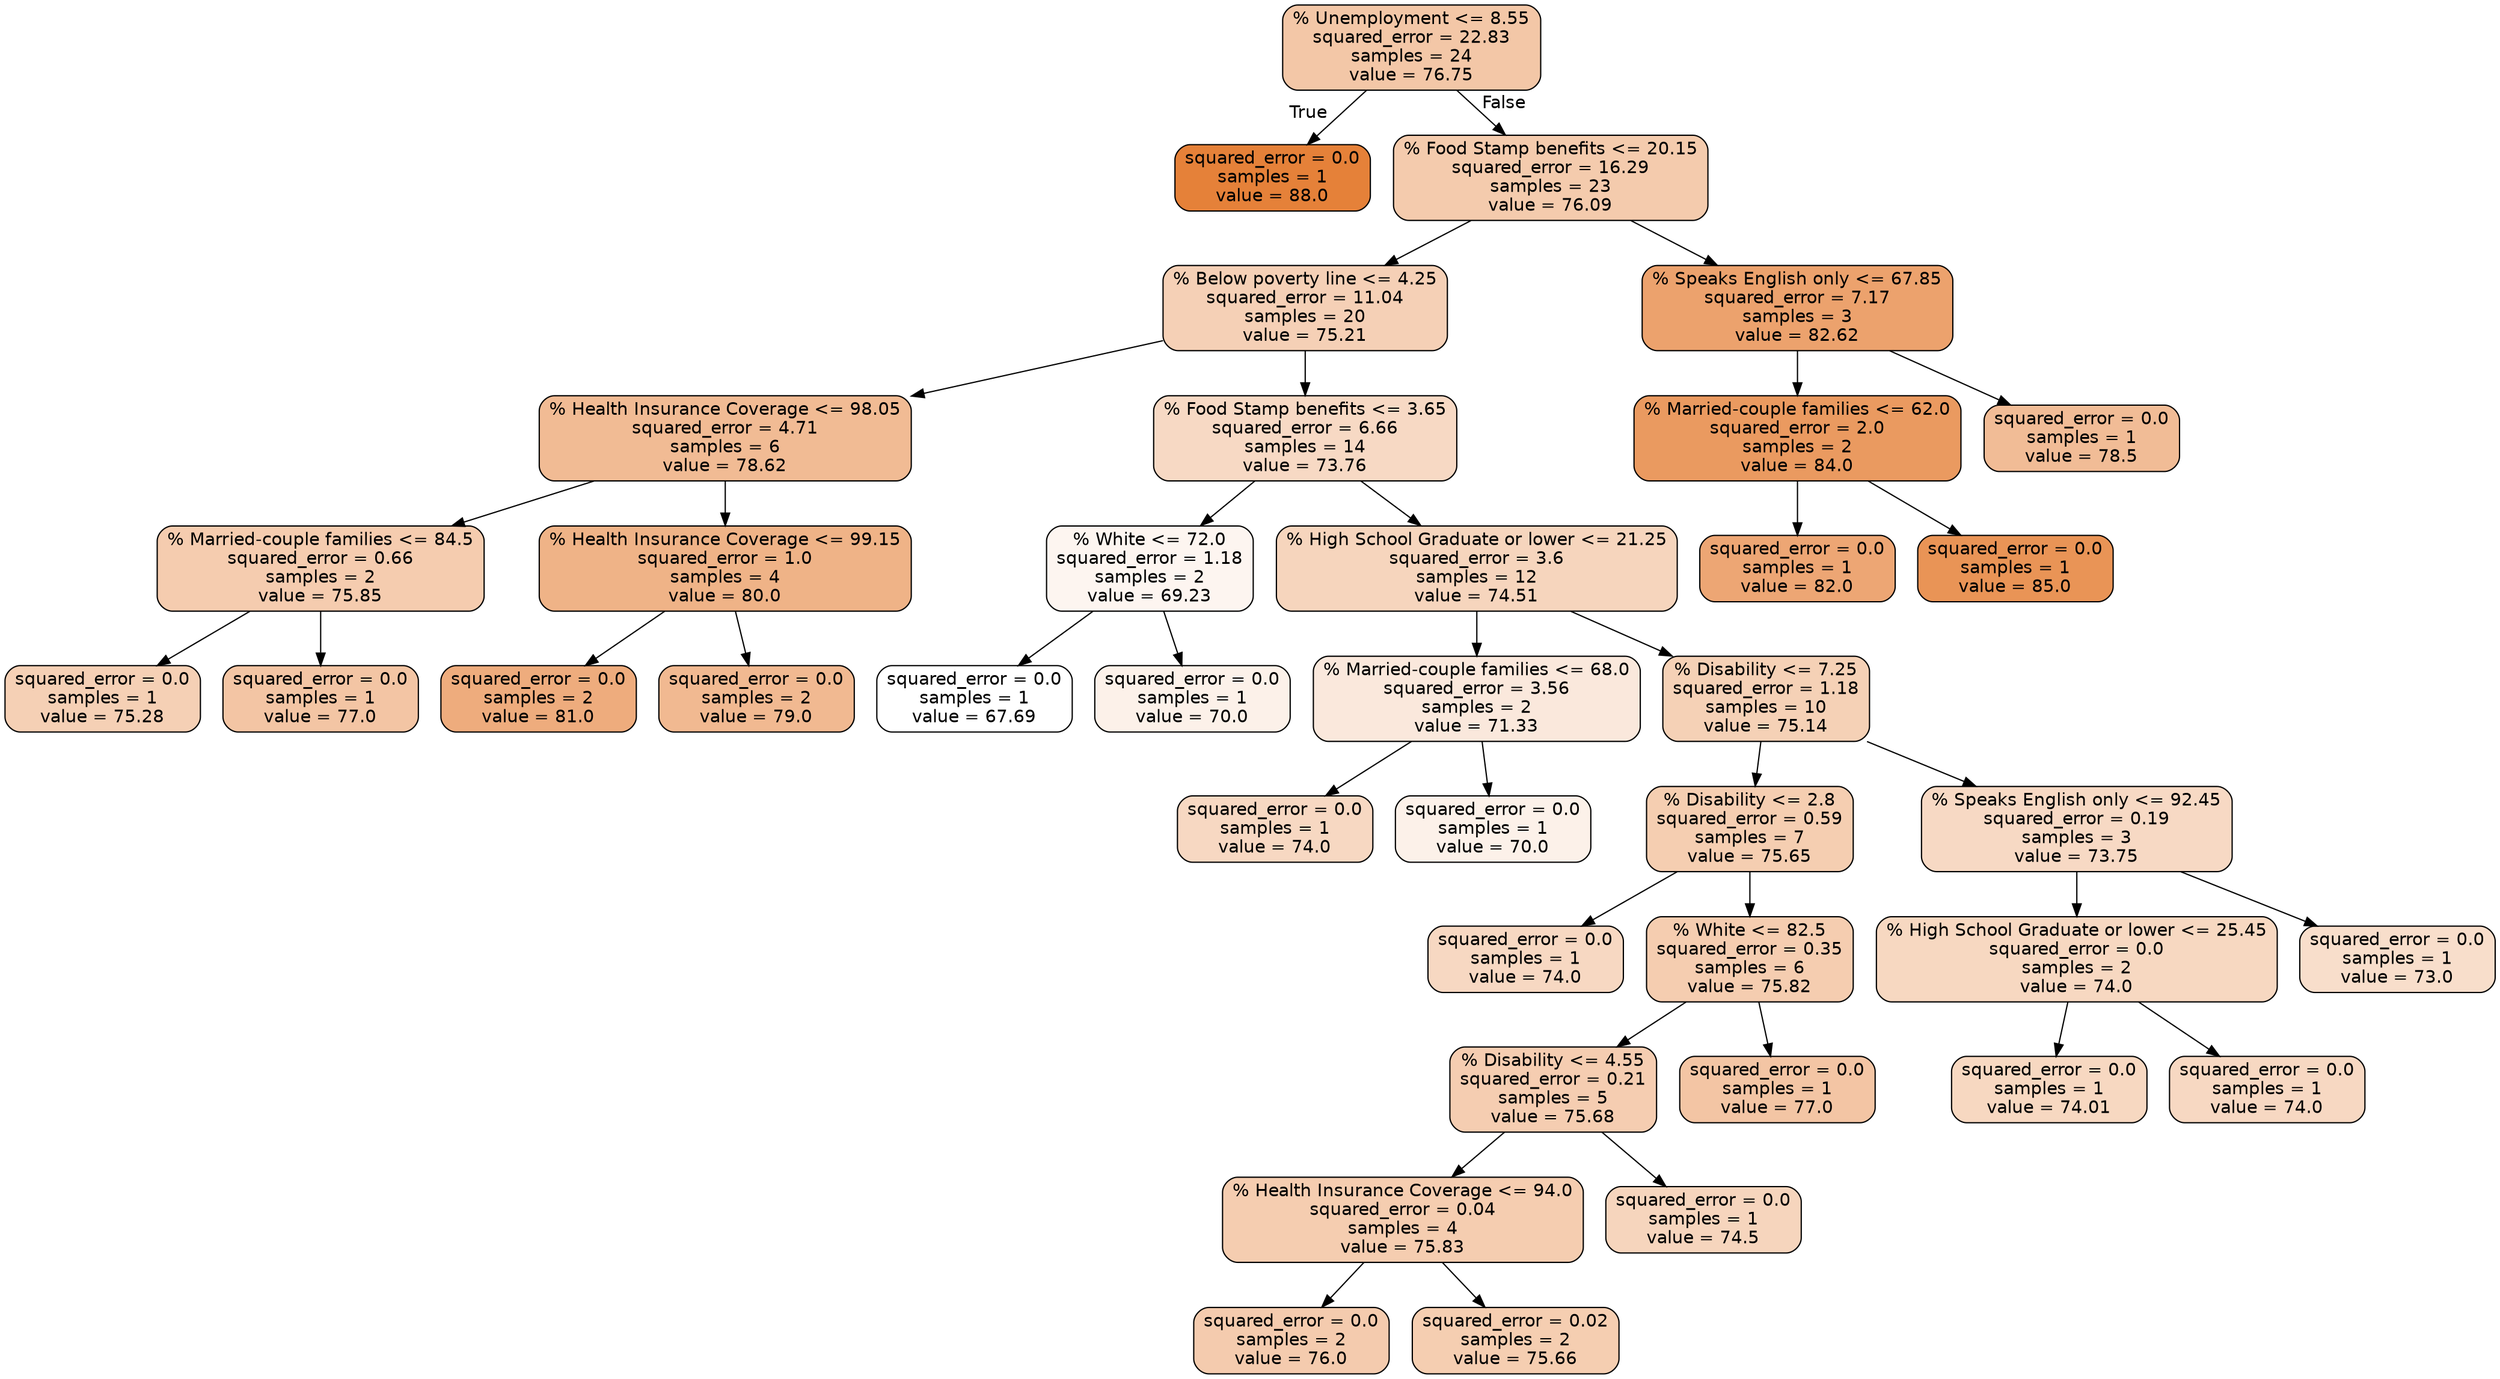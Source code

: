 digraph Tree {
node [shape=box, style="filled, rounded", color="black", fontname="helvetica"] ;
edge [fontname="helvetica"] ;
0 [label="% Unemployment <= 8.55\nsquared_error = 22.83\nsamples = 24\nvalue = 76.75", fillcolor="#f3c7a7"] ;
1 [label="squared_error = 0.0\nsamples = 1\nvalue = 88.0", fillcolor="#e58139"] ;
0 -> 1 [labeldistance=2.5, labelangle=45, headlabel="True"] ;
2 [label="% Food Stamp benefits <= 20.15\nsquared_error = 16.29\nsamples = 23\nvalue = 76.09", fillcolor="#f4cbad"] ;
0 -> 2 [labeldistance=2.5, labelangle=-45, headlabel="False"] ;
3 [label="% Below poverty line <= 4.25\nsquared_error = 11.04\nsamples = 20\nvalue = 75.21", fillcolor="#f5d0b6"] ;
2 -> 3 ;
4 [label="% Health Insurance Coverage <= 98.05\nsquared_error = 4.71\nsamples = 6\nvalue = 78.62", fillcolor="#f1bb94"] ;
3 -> 4 ;
5 [label="% Married-couple families <= 84.5\nsquared_error = 0.66\nsamples = 2\nvalue = 75.85", fillcolor="#f5ccaf"] ;
4 -> 5 ;
6 [label="squared_error = 0.0\nsamples = 1\nvalue = 75.28", fillcolor="#f5d0b5"] ;
5 -> 6 ;
7 [label="squared_error = 0.0\nsamples = 1\nvalue = 77.0", fillcolor="#f3c5a4"] ;
5 -> 7 ;
8 [label="% Health Insurance Coverage <= 99.15\nsquared_error = 1.0\nsamples = 4\nvalue = 80.0", fillcolor="#efb387"] ;
4 -> 8 ;
9 [label="squared_error = 0.0\nsamples = 2\nvalue = 81.0", fillcolor="#eeac7d"] ;
8 -> 9 ;
10 [label="squared_error = 0.0\nsamples = 2\nvalue = 79.0", fillcolor="#f1b991"] ;
8 -> 10 ;
11 [label="% Food Stamp benefits <= 3.65\nsquared_error = 6.66\nsamples = 14\nvalue = 73.76", fillcolor="#f7d9c4"] ;
3 -> 11 ;
12 [label="% White <= 72.0\nsquared_error = 1.18\nsamples = 2\nvalue = 69.23", fillcolor="#fdf5f0"] ;
11 -> 12 ;
13 [label="squared_error = 0.0\nsamples = 1\nvalue = 67.69", fillcolor="#ffffff"] ;
12 -> 13 ;
14 [label="squared_error = 0.0\nsamples = 1\nvalue = 70.0", fillcolor="#fcf1e9"] ;
12 -> 14 ;
15 [label="% High School Graduate or lower <= 21.25\nsquared_error = 3.6\nsamples = 12\nvalue = 74.51", fillcolor="#f6d5bd"] ;
11 -> 15 ;
16 [label="% Married-couple families <= 68.0\nsquared_error = 3.56\nsamples = 2\nvalue = 71.33", fillcolor="#fae8dc"] ;
15 -> 16 ;
17 [label="squared_error = 0.0\nsamples = 1\nvalue = 74.0", fillcolor="#f7d8c2"] ;
16 -> 17 ;
18 [label="squared_error = 0.0\nsamples = 1\nvalue = 70.0", fillcolor="#fcf1e9"] ;
16 -> 18 ;
19 [label="% Disability <= 7.25\nsquared_error = 1.18\nsamples = 10\nvalue = 75.14", fillcolor="#f5d1b6"] ;
15 -> 19 ;
20 [label="% Disability <= 2.8\nsquared_error = 0.59\nsamples = 7\nvalue = 75.65", fillcolor="#f5ceb1"] ;
19 -> 20 ;
21 [label="squared_error = 0.0\nsamples = 1\nvalue = 74.0", fillcolor="#f7d8c2"] ;
20 -> 21 ;
22 [label="% White <= 82.5\nsquared_error = 0.35\nsamples = 6\nvalue = 75.82", fillcolor="#f5cdb0"] ;
20 -> 22 ;
23 [label="% Disability <= 4.55\nsquared_error = 0.21\nsamples = 5\nvalue = 75.68", fillcolor="#f5cdb1"] ;
22 -> 23 ;
24 [label="% Health Insurance Coverage <= 94.0\nsquared_error = 0.04\nsamples = 4\nvalue = 75.83", fillcolor="#f5cdb0"] ;
23 -> 24 ;
25 [label="squared_error = 0.0\nsamples = 2\nvalue = 76.0", fillcolor="#f4cbae"] ;
24 -> 25 ;
26 [label="squared_error = 0.02\nsamples = 2\nvalue = 75.66", fillcolor="#f5ceb1"] ;
24 -> 26 ;
27 [label="squared_error = 0.0\nsamples = 1\nvalue = 74.5", fillcolor="#f6d5bd"] ;
23 -> 27 ;
28 [label="squared_error = 0.0\nsamples = 1\nvalue = 77.0", fillcolor="#f3c5a4"] ;
22 -> 28 ;
29 [label="% Speaks English only <= 92.45\nsquared_error = 0.19\nsamples = 3\nvalue = 73.75", fillcolor="#f7d9c4"] ;
19 -> 29 ;
30 [label="% High School Graduate or lower <= 25.45\nsquared_error = 0.0\nsamples = 2\nvalue = 74.0", fillcolor="#f7d8c1"] ;
29 -> 30 ;
31 [label="squared_error = 0.0\nsamples = 1\nvalue = 74.01", fillcolor="#f7d8c1"] ;
30 -> 31 ;
32 [label="squared_error = 0.0\nsamples = 1\nvalue = 74.0", fillcolor="#f7d8c2"] ;
30 -> 32 ;
33 [label="squared_error = 0.0\nsamples = 1\nvalue = 73.0", fillcolor="#f8decb"] ;
29 -> 33 ;
34 [label="% Speaks English only <= 67.85\nsquared_error = 7.17\nsamples = 3\nvalue = 82.62", fillcolor="#eca26d"] ;
2 -> 34 ;
35 [label="% Married-couple families <= 62.0\nsquared_error = 2.0\nsamples = 2\nvalue = 84.0", fillcolor="#ea9a60"] ;
34 -> 35 ;
36 [label="squared_error = 0.0\nsamples = 1\nvalue = 82.0", fillcolor="#eda674"] ;
35 -> 36 ;
37 [label="squared_error = 0.0\nsamples = 1\nvalue = 85.0", fillcolor="#e99456"] ;
35 -> 37 ;
38 [label="squared_error = 0.0\nsamples = 1\nvalue = 78.5", fillcolor="#f1bc96"] ;
34 -> 38 ;
}